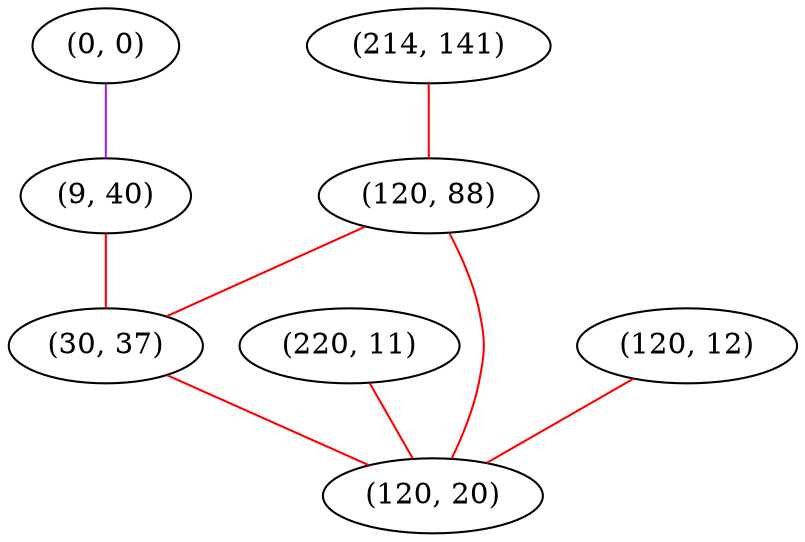 graph "" {
"(0, 0)";
"(214, 141)";
"(220, 11)";
"(9, 40)";
"(120, 88)";
"(30, 37)";
"(120, 12)";
"(120, 20)";
"(0, 0)" -- "(9, 40)"  [color=purple, key=0, weight=4];
"(214, 141)" -- "(120, 88)"  [color=red, key=0, weight=1];
"(220, 11)" -- "(120, 20)"  [color=red, key=0, weight=1];
"(9, 40)" -- "(30, 37)"  [color=red, key=0, weight=1];
"(120, 88)" -- "(30, 37)"  [color=red, key=0, weight=1];
"(120, 88)" -- "(120, 20)"  [color=red, key=0, weight=1];
"(30, 37)" -- "(120, 20)"  [color=red, key=0, weight=1];
"(120, 12)" -- "(120, 20)"  [color=red, key=0, weight=1];
}
